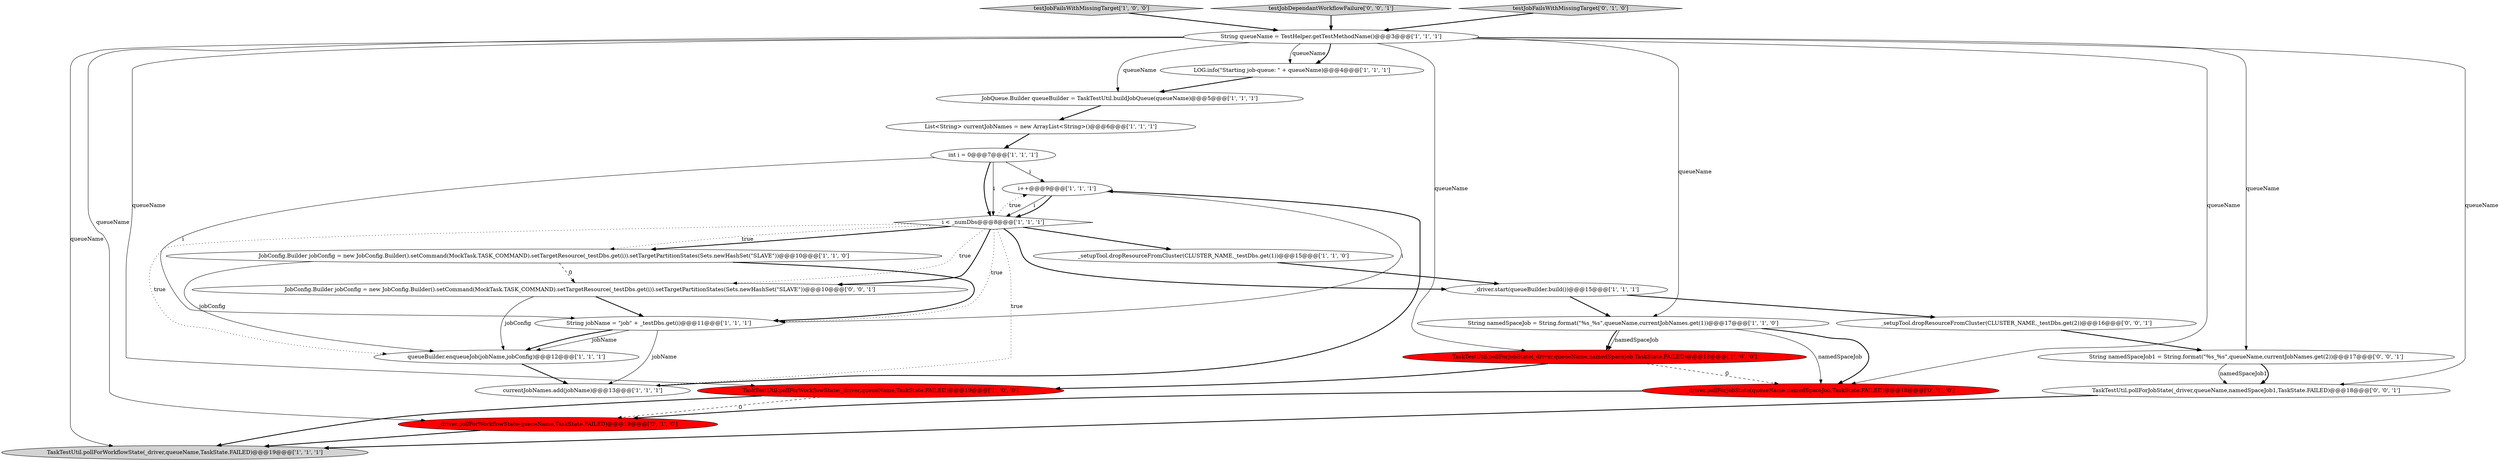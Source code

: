 digraph {
11 [style = filled, label = "String namedSpaceJob = String.format(\"%s_%s\",queueName,currentJobNames.get(1))@@@17@@@['1', '1', '0']", fillcolor = white, shape = ellipse image = "AAA0AAABBB1BBB"];
10 [style = filled, label = "currentJobNames.add(jobName)@@@13@@@['1', '1', '1']", fillcolor = white, shape = ellipse image = "AAA0AAABBB1BBB"];
6 [style = filled, label = "int i = 0@@@7@@@['1', '1', '1']", fillcolor = white, shape = ellipse image = "AAA0AAABBB1BBB"];
3 [style = filled, label = "List<String> currentJobNames = new ArrayList<String>()@@@6@@@['1', '1', '1']", fillcolor = white, shape = ellipse image = "AAA0AAABBB1BBB"];
25 [style = filled, label = "_setupTool.dropResourceFromCluster(CLUSTER_NAME,_testDbs.get(2))@@@16@@@['0', '0', '1']", fillcolor = white, shape = ellipse image = "AAA0AAABBB3BBB"];
9 [style = filled, label = "queueBuilder.enqueueJob(jobName,jobConfig)@@@12@@@['1', '1', '1']", fillcolor = white, shape = ellipse image = "AAA0AAABBB1BBB"];
12 [style = filled, label = "String queueName = TestHelper.getTestMethodName()@@@3@@@['1', '1', '1']", fillcolor = white, shape = ellipse image = "AAA0AAABBB1BBB"];
17 [style = filled, label = "testJobFailsWithMissingTarget['1', '0', '0']", fillcolor = lightgray, shape = diamond image = "AAA0AAABBB1BBB"];
24 [style = filled, label = "JobConfig.Builder jobConfig = new JobConfig.Builder().setCommand(MockTask.TASK_COMMAND).setTargetResource(_testDbs.get(i)).setTargetPartitionStates(Sets.newHashSet(\"SLAVE\"))@@@10@@@['0', '0', '1']", fillcolor = white, shape = ellipse image = "AAA0AAABBB3BBB"];
21 [style = filled, label = "String namedSpaceJob1 = String.format(\"%s_%s\",queueName,currentJobNames.get(2))@@@17@@@['0', '0', '1']", fillcolor = white, shape = ellipse image = "AAA0AAABBB3BBB"];
8 [style = filled, label = "i++@@@9@@@['1', '1', '1']", fillcolor = white, shape = ellipse image = "AAA0AAABBB1BBB"];
14 [style = filled, label = "String jobName = \"job\" + _testDbs.get(i)@@@11@@@['1', '1', '1']", fillcolor = white, shape = ellipse image = "AAA0AAABBB1BBB"];
1 [style = filled, label = "LOG.info(\"Starting job-queue: \" + queueName)@@@4@@@['1', '1', '1']", fillcolor = white, shape = ellipse image = "AAA0AAABBB1BBB"];
22 [style = filled, label = "testJobDependantWorkflowFailure['0', '0', '1']", fillcolor = lightgray, shape = diamond image = "AAA0AAABBB3BBB"];
15 [style = filled, label = "_setupTool.dropResourceFromCluster(CLUSTER_NAME,_testDbs.get(1))@@@15@@@['1', '1', '0']", fillcolor = white, shape = ellipse image = "AAA0AAABBB1BBB"];
4 [style = filled, label = "_driver.start(queueBuilder.build())@@@15@@@['1', '1', '1']", fillcolor = white, shape = ellipse image = "AAA0AAABBB1BBB"];
16 [style = filled, label = "TaskTestUtil.pollForJobState(_driver,queueName,namedSpaceJob,TaskState.FAILED)@@@18@@@['1', '0', '0']", fillcolor = red, shape = ellipse image = "AAA1AAABBB1BBB"];
7 [style = filled, label = "TaskTestUtil.pollForWorkflowState(_driver,queueName,TaskState.FAILED)@@@19@@@['1', '0', '0']", fillcolor = red, shape = ellipse image = "AAA1AAABBB1BBB"];
0 [style = filled, label = "i < _numDbs@@@8@@@['1', '1', '1']", fillcolor = white, shape = diamond image = "AAA0AAABBB1BBB"];
5 [style = filled, label = "JobQueue.Builder queueBuilder = TaskTestUtil.buildJobQueue(queueName)@@@5@@@['1', '1', '1']", fillcolor = white, shape = ellipse image = "AAA0AAABBB1BBB"];
18 [style = filled, label = "testJobFailsWithMissingTarget['0', '1', '0']", fillcolor = lightgray, shape = diamond image = "AAA0AAABBB2BBB"];
13 [style = filled, label = "JobConfig.Builder jobConfig = new JobConfig.Builder().setCommand(MockTask.TASK_COMMAND).setTargetResource(_testDbs.get(i)).setTargetPartitionStates(Sets.newHashSet(\"SLAVE\"))@@@10@@@['1', '1', '0']", fillcolor = white, shape = ellipse image = "AAA0AAABBB1BBB"];
23 [style = filled, label = "TaskTestUtil.pollForJobState(_driver,queueName,namedSpaceJob1,TaskState.FAILED)@@@18@@@['0', '0', '1']", fillcolor = white, shape = ellipse image = "AAA0AAABBB3BBB"];
19 [style = filled, label = "_driver.pollForWorkflowState(queueName,TaskState.FAILED)@@@19@@@['0', '1', '0']", fillcolor = red, shape = ellipse image = "AAA1AAABBB2BBB"];
2 [style = filled, label = "TaskTestUtil.pollForWorkflowState(_driver,queueName,TaskState.FAILED)@@@19@@@['1', '1', '1']", fillcolor = lightgray, shape = ellipse image = "AAA0AAABBB1BBB"];
20 [style = filled, label = "_driver.pollForJobState(queueName,namedSpaceJob,TaskState.FAILED)@@@18@@@['0', '1', '0']", fillcolor = red, shape = ellipse image = "AAA1AAABBB2BBB"];
1->5 [style = bold, label=""];
5->3 [style = bold, label=""];
11->16 [style = bold, label=""];
12->23 [style = solid, label="queueName"];
11->20 [style = bold, label=""];
16->20 [style = dashed, label="0"];
21->23 [style = solid, label="namedSpaceJob1"];
8->0 [style = solid, label="i"];
11->16 [style = solid, label="namedSpaceJob"];
0->13 [style = dotted, label="true"];
0->13 [style = bold, label=""];
4->25 [style = bold, label=""];
12->1 [style = solid, label="queueName"];
0->10 [style = dotted, label="true"];
16->7 [style = bold, label=""];
18->12 [style = bold, label=""];
12->5 [style = solid, label="queueName"];
3->6 [style = bold, label=""];
6->0 [style = bold, label=""];
19->2 [style = bold, label=""];
9->10 [style = bold, label=""];
12->1 [style = bold, label=""];
6->8 [style = solid, label="i"];
0->15 [style = bold, label=""];
14->9 [style = solid, label="jobName"];
24->14 [style = bold, label=""];
6->0 [style = solid, label="i"];
12->2 [style = solid, label="queueName"];
8->0 [style = bold, label=""];
0->8 [style = dotted, label="true"];
13->24 [style = dashed, label="0"];
17->12 [style = bold, label=""];
10->8 [style = bold, label=""];
8->14 [style = solid, label="i"];
7->19 [style = dashed, label="0"];
14->10 [style = solid, label="jobName"];
0->4 [style = bold, label=""];
24->9 [style = solid, label="jobConfig"];
7->2 [style = bold, label=""];
22->12 [style = bold, label=""];
0->24 [style = bold, label=""];
0->24 [style = dotted, label="true"];
15->4 [style = bold, label=""];
11->20 [style = solid, label="namedSpaceJob"];
12->11 [style = solid, label="queueName"];
13->9 [style = solid, label="jobConfig"];
12->19 [style = solid, label="queueName"];
14->9 [style = bold, label=""];
0->14 [style = dotted, label="true"];
23->2 [style = bold, label=""];
12->20 [style = solid, label="queueName"];
12->7 [style = solid, label="queueName"];
4->11 [style = bold, label=""];
20->19 [style = bold, label=""];
0->9 [style = dotted, label="true"];
13->14 [style = bold, label=""];
6->14 [style = solid, label="i"];
25->21 [style = bold, label=""];
12->21 [style = solid, label="queueName"];
21->23 [style = bold, label=""];
12->16 [style = solid, label="queueName"];
}
